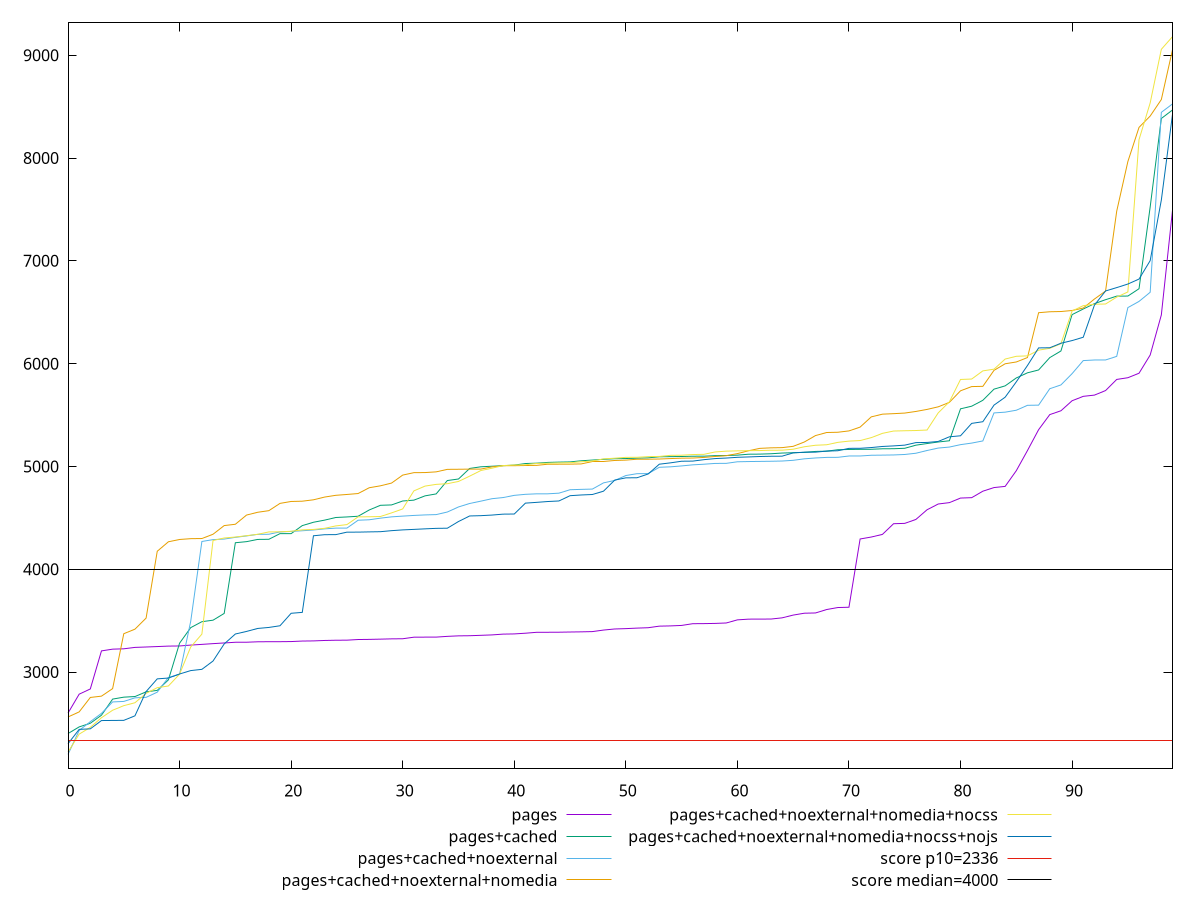 reset

$pages <<EOF
0 2600.416
1 2784.7855
2 2835.624
3 3205.796
4 3222.6440000000002
5 3226.102
6 3239.7260000000006
7 3243.6500000000005
8 3247.894
9 3252.3535
10 3253.718
11 3262.2380000000003
12 3269.1804999999995
13 3276.3319999999994
14 3282.9825
15 3289.6820000000007
16 3290.0119999999997
17 3294.296
18 3295.169999999999
19 3295.316
20 3296.527500000001
21 3301.5075
22 3302.888000000001
23 3307.124999999999
24 3309.3600000000006
25 3310.125
26 3316.3275000000003
27 3317.7059999999997
28 3320.0310000000004
29 3322.8205
30 3323.912
31 3338.9685
32 3339.6180000000004
33 3339.8885000000005
34 3347.1285
35 3352.102
36 3353.3475
37 3357.237
38 3361.236
39 3368.9085000000005
40 3370.9125
41 3377.701500000001
42 3386.5200000000004
43 3386.875499999999
44 3387.4875
45 3389.437500000001
46 3391.0265
47 3393.457500000001
48 3408.352500000001
49 3418.986000000001
50 3422.325
51 3427.3965000000003
52 3431.1825
53 3446.4375000000005
54 3448.875
55 3453.4575
56 3470.34
57 3471.1575
58 3473.0744999999997
59 3477.277499999999
60 3507.567
61 3514.566
62 3515.199999999999
63 3515.415
64 3527.125
65 3554.0475
66 3572.3360000000002
67 3574.75
68 3608.0740000000005
69 3627.4699999999993
70 3630.3785000000007
71 4294.3375
72 4313.366
73 4339.039000000001
74 4442.9175000000005
75 4446.188
76 4484.606000000001
77 4578.683500000001
78 4634.6755
79 4647.998
80 4692.507
81 4696.293000000001
82 4759.2585
83 4794.486499999999
84 4806.0145
85 4958.82
86 5154.552000000001
87 5357.7265
88 5504.446499999999
89 5541.608
90 5639.157
91 5681.977500000001
92 5693.937500000001
93 5738.223999999999
94 5846.465000000001
95 5863.115500000001
96 5906.846499999998
97 6083.996999999999
98 6473.8195
99 7491.1984999999995
EOF

$pagesCached <<EOF
0 2401.8160000000003
1 2466.4524999999994
2 2501.88
3 2580.2099999999996
4 2736.7985
5 2755.6724999999997
6 2761.7865
7 2807.34
8 2821.5950000000003
9 2923.9795000000004
10 3280.6794999999997
11 3432.1
12 3489.792
13 3504.4525000000003
14 3570.4174999999996
15 4257.874
16 4268.433499999999
17 4290.1695
18 4291.355
19 4346.459000000001
20 4346.5385
21 4424.6365
22 4457.077
23 4477.782999999999
24 4503.382
25 4508.796
26 4515.584000000001
27 4576.626
28 4622.0245
29 4625.6810000000005
30 4663.9529999999995
31 4672.1179999999995
32 4713.8215
33 4732.811
34 4862.9085000000005
35 4877.8605
36 4980.4275
37 4996.552000000001
38 5002.142
39 5007.592999999999
40 5012.775
41 5028.4225
42 5031.7935
43 5039.206
44 5042.2855
45 5044.263499999999
46 5055.234
47 5062.081
48 5069.352999999999
49 5075.198
50 5076.93
51 5080.423
52 5083.518
53 5094.069999999999
54 5095.312
55 5096.6205
56 5099.6325
57 5099.742
58 5105.1365
59 5106.353500000001
60 5109.973500000001
61 5119.006
62 5119.9455
63 5123.374499999999
64 5130.325000000001
65 5133.5835
66 5136.704
67 5146.0464999999995
68 5148.4325
69 5162.6055
70 5165.0869999999995
71 5166.492499999999
72 5167.139
73 5171.785
74 5172.488
75 5176.6515
76 5206.961000000001
77 5222.896
78 5237.7305
79 5249.7545
80 5560.576000000001
81 5586.210000000001
82 5643.535
83 5751.907
84 5783.865
85 5861.055
86 5910.856000000002
87 5938.619000000001
88 6058.950499999999
89 6123.333500000001
90 6477.0085
91 6531.777500000001
92 6583.561999999999
93 6622.191999999999
94 6656.819
95 6657.487
96 6729.033
97 7524.695
98 8385.2425
99 8467.519499999999
EOF

$pagesCachedNoexternal <<EOF
0 2198.8225
1 2431.6449999999995
2 2517.634
3 2598.241499999999
4 2709.1674999999996
5 2714.191
6 2749.1004999999996
7 2753.8780000000006
8 2804.1675000000005
9 2947.6500000000005
10 2978.956
11 3494.0060000000003
12 4270.0955
13 4288.135
14 4293.62
15 4310.192999999999
16 4324.0255
17 4339.5145
18 4340.378
19 4363.057500000001
20 4367.8835
21 4374.43
22 4381.8475
23 4392.7905
24 4400.0560000000005
25 4400.329
26 4476.717
27 4481.2025
28 4496.9205
29 4509.6224999999995
30 4516.866999999999
31 4523.4485
32 4528.5154999999995
33 4531.634
34 4556.7415
35 4605.9095
36 4639.8045
37 4662.3645
38 4686.1915
39 4697.435000000001
40 4718.733
41 4728.777
42 4733.668500000001
43 4733.865500000001
44 4740.036
45 4773.525
46 4776.971
47 4779.8775
48 4840.3414999999995
49 4864.067
50 4911.535
51 4929.563
52 4930.644
53 4991.7935
54 4996.323
55 5005.072
56 5015.6385
57 5021.674
58 5029.439
59 5030.0435
60 5045.371499999999
61 5047.657499999999
62 5048.9794999999995
63 5050.4165
64 5052.688
65 5059.656000000001
66 5074.0705
67 5082.472
68 5088.018
69 5088.6965
70 5101.615500000001
71 5101.838
72 5108.829
73 5110.131
74 5111.811
75 5116.406
76 5128.4775
77 5155.209000000001
78 5178.848
79 5188.546
80 5212.0064999999995
81 5227.184499999999
82 5248.2045
83 5520.694
84 5527.9955
85 5546.841499999999
86 5594.629500000002
87 5596.380499999999
88 5756.345499999999
89 5792.982
90 5902.979500000001
91 6029.7505
92 6035.494
93 6035.865999999998
94 6070.942000000001
95 6545.326999999999
96 6605.539000000002
97 6694.504000000002
98 8444.896999999999
99 8526.55
EOF

$pagesCachedNoexternalNomedia <<EOF
0 2563.0675
1 2612.355
2 2752.7935
3 2765.576
4 2839.1094999999996
5 3373.0235
6 3417.1624999999995
7 3524.8045
8 4175.1404999999995
9 4267.219
10 4289.540499999999
11 4297.406000000001
12 4298.899
13 4340.652999999999
14 4424.7375
15 4437.6005000000005
16 4526.9220000000005
17 4554.228500000001
18 4569.818499999999
19 4640.605500000001
20 4659.275
21 4662.021000000001
22 4675.557
23 4702.1295
24 4719.166499999999
25 4727.409
26 4736.465
27 4792.865000000001
28 4811.5085
29 4838.2455
30 4915.885
31 4939.472
32 4940.4095
33 4947.3015
34 4971.657500000001
35 4972.605
36 4973.8855
37 4974.199
38 4995.700999999999
39 5007.061
40 5007.235499999999
41 5009.11
42 5010.454
43 5021.6235
44 5021.851
45 5022.489999999999
46 5024.5325
47 5051.2285
48 5051.240000000001
49 5058.1935
50 5061.598
51 5070.2525000000005
52 5070.349
53 5072.196499999999
54 5076.581999999999
55 5080.388499999999
56 5081.7835
57 5087.817000000001
58 5096.9545
59 5104.646000000001
60 5125.0075
61 5152.9195
62 5175.817499999999
63 5181.047500000001
64 5182.915
65 5195.6615
66 5237.811
67 5300.2855
68 5330.1685
69 5332.6
70 5345.710499999999
71 5382.8275
72 5482.365499999999
73 5508.609
74 5513.4925
75 5519.285
76 5534.946000000001
77 5554.8015
78 5580.021500000001
79 5623.451999999999
80 5735.801500000001
81 5776.924999999999
82 5779.211999999998
83 5934.7445
84 5998.8009999999995
85 6016.32
86 6059.620000000001
87 6495.544500000001
88 6504.731000000001
89 6507.0650000000005
90 6516.960499999999
91 6541.002
92 6628.349499999999
93 6706.344499999997
94 7482.983999999999
95 7966.154
96 8298.408499999998
97 8408.553499999998
98 8569.27
99 9053.249
EOF

$pagesCachedNoexternalNomediaNocss <<EOF
0 2221.2619999999997
1 2395.9759999999997
2 2462.3089999999997
3 2555.8075
4 2628.5685
5 2673.0874999999996
6 2701.4080000000004
7 2792.442499999999
8 2848.0185
9 2864.356
10 2979.554
11 3243.9984999999997
12 3368.8549999999996
13 4279.6455000000005
14 4304.0785
15 4313.325500000001
16 4326.391
17 4339.804
18 4363.0305
19 4364.058499999999
20 4369.25
21 4383.18
22 4387.0625
23 4398.181
24 4421.508
25 4434.291
26 4509.7585
27 4510.357499999999
28 4513.117
29 4548.1415
30 4586.7245
31 4762.151000000001
32 4808.911
33 4825.611000000001
34 4832.2185
35 4854.095499999999
36 4905.6984999999995
37 4960.218
38 4982.7255000000005
39 5008.6125
40 5013.6265
41 5016.201
42 5029.123500000001
43 5031.295
44 5033.937
45 5036.4
46 5045.3675
47 5053.195
48 5073.473
49 5080.290999999999
50 5088.467500000001
51 5088.9974999999995
52 5095.4565
53 5097.3814999999995
54 5108.0575
55 5109.3675
56 5115.737
57 5117.784
58 5140.845499999999
59 5148.888000000001
60 5151.609
61 5153.6
62 5154.5605
63 5157.8885
64 5158.115
65 5167.5825
66 5191.538500000001
67 5206.0825
68 5210.99
69 5234.2485
70 5246.422500000001
71 5251.8665
72 5280.299999999999
73 5321.932500000001
74 5344.511
75 5347.2564999999995
76 5349.3995
77 5354.3735
78 5521.172
79 5628.485500000001
80 5846.1494999999995
81 5850.243
82 5929.635
83 5946.253499999999
84 6044.736000000001
85 6071.579500000001
86 6075.593
87 6131.424999999999
88 6149
89 6193.896999999999
90 6512.456999999999
91 6564.018000000001
92 6577.756
93 6580.226000000002
94 6647.599000000001
95 6697.696
96 8179.358
97 8536.337500000001
98 9057.93
99 9180.902999999998
EOF

$pagesCachedNoexternalNomediaNocssNojs <<EOF
0 2302.6250000000005
1 2442.2294999999995
2 2447.5350000000003
3 2528.165
4 2529.1769999999997
5 2530.159
6 2574.193
7 2810.2025000000003
8 2933.6645
9 2941.681
10 2981.1305
11 3014.1574999999993
12 3026.3014999999996
13 3107.2695000000003
14 3273.553
15 3370.043
16 3395.0209999999997
17 3424.0689999999995
18 3433.8815000000004
19 3450.249
20 3571.5834999999997
21 3580.45
22 4325.664
23 4336.130999999999
24 4336.888999999999
25 4360.917
26 4361.0455
27 4363.434
28 4365.308999999999
29 4375.308999999999
30 4382.7695
31 4387.7055
32 4392.9805
33 4397.791499999999
34 4399.174
35 4464.3675
36 4518.329
37 4521.188999999999
38 4527.015
39 4535.9995
40 4537.255
41 4643.2074999999995
42 4650.6085
43 4658.7384999999995
44 4664.142
45 4715.5005
46 4722.449499999999
47 4727.1055
48 4759.547500000001
49 4866.950999999999
50 4889.039000000001
51 4890.136
52 4926.4980000000005
53 5021.913500000001
54 5034.929
55 5050.7605
56 5051.968000000001
57 5065.843
58 5076.5555
59 5081.557499999999
60 5088.887999999999
61 5092.5650000000005
62 5096.586499999999
63 5099.049
64 5099.8144999999995
65 5132.0085
66 5138.722
67 5138.939000000001
68 5149.403
69 5152.6759999999995
70 5176.0595
71 5176.517500000001
72 5183.8
73 5194.325500000001
74 5199.8910000000005
75 5207.316500000001
76 5231.862
77 5233.4885
78 5243.302
79 5288.32
80 5298.227
81 5418.934000000001
82 5435.0995
83 5596.4665
84 5673.711999999999
85 5823.2255
86 5981.777499999999
87 6153.2325
88 6154.579
89 6198.572
90 6224.457
91 6257.0795
92 6568.533500000001
93 6707.131
94 6739.789000000001
95 6774.512
96 6822.920999999999
97 7002.1535
98 7591.764499999999
99 8424.89
EOF

set key outside below
set xrange [0:99]
set yrange [2059.18089:9320.544609999999]
set trange [2059.18089:9320.544609999999]
set terminal svg size 640, 600 enhanced background rgb 'white'
set output "reprap/first-meaningful-paint/comparison/sorted/all_raw.svg"

plot $pages title "pages" with line, \
     $pagesCached title "pages+cached" with line, \
     $pagesCachedNoexternal title "pages+cached+noexternal" with line, \
     $pagesCachedNoexternalNomedia title "pages+cached+noexternal+nomedia" with line, \
     $pagesCachedNoexternalNomediaNocss title "pages+cached+noexternal+nomedia+nocss" with line, \
     $pagesCachedNoexternalNomediaNocssNojs title "pages+cached+noexternal+nomedia+nocss+nojs" with line, \
     2336 title "score p10=2336", \
     4000 title "score median=4000"

reset
